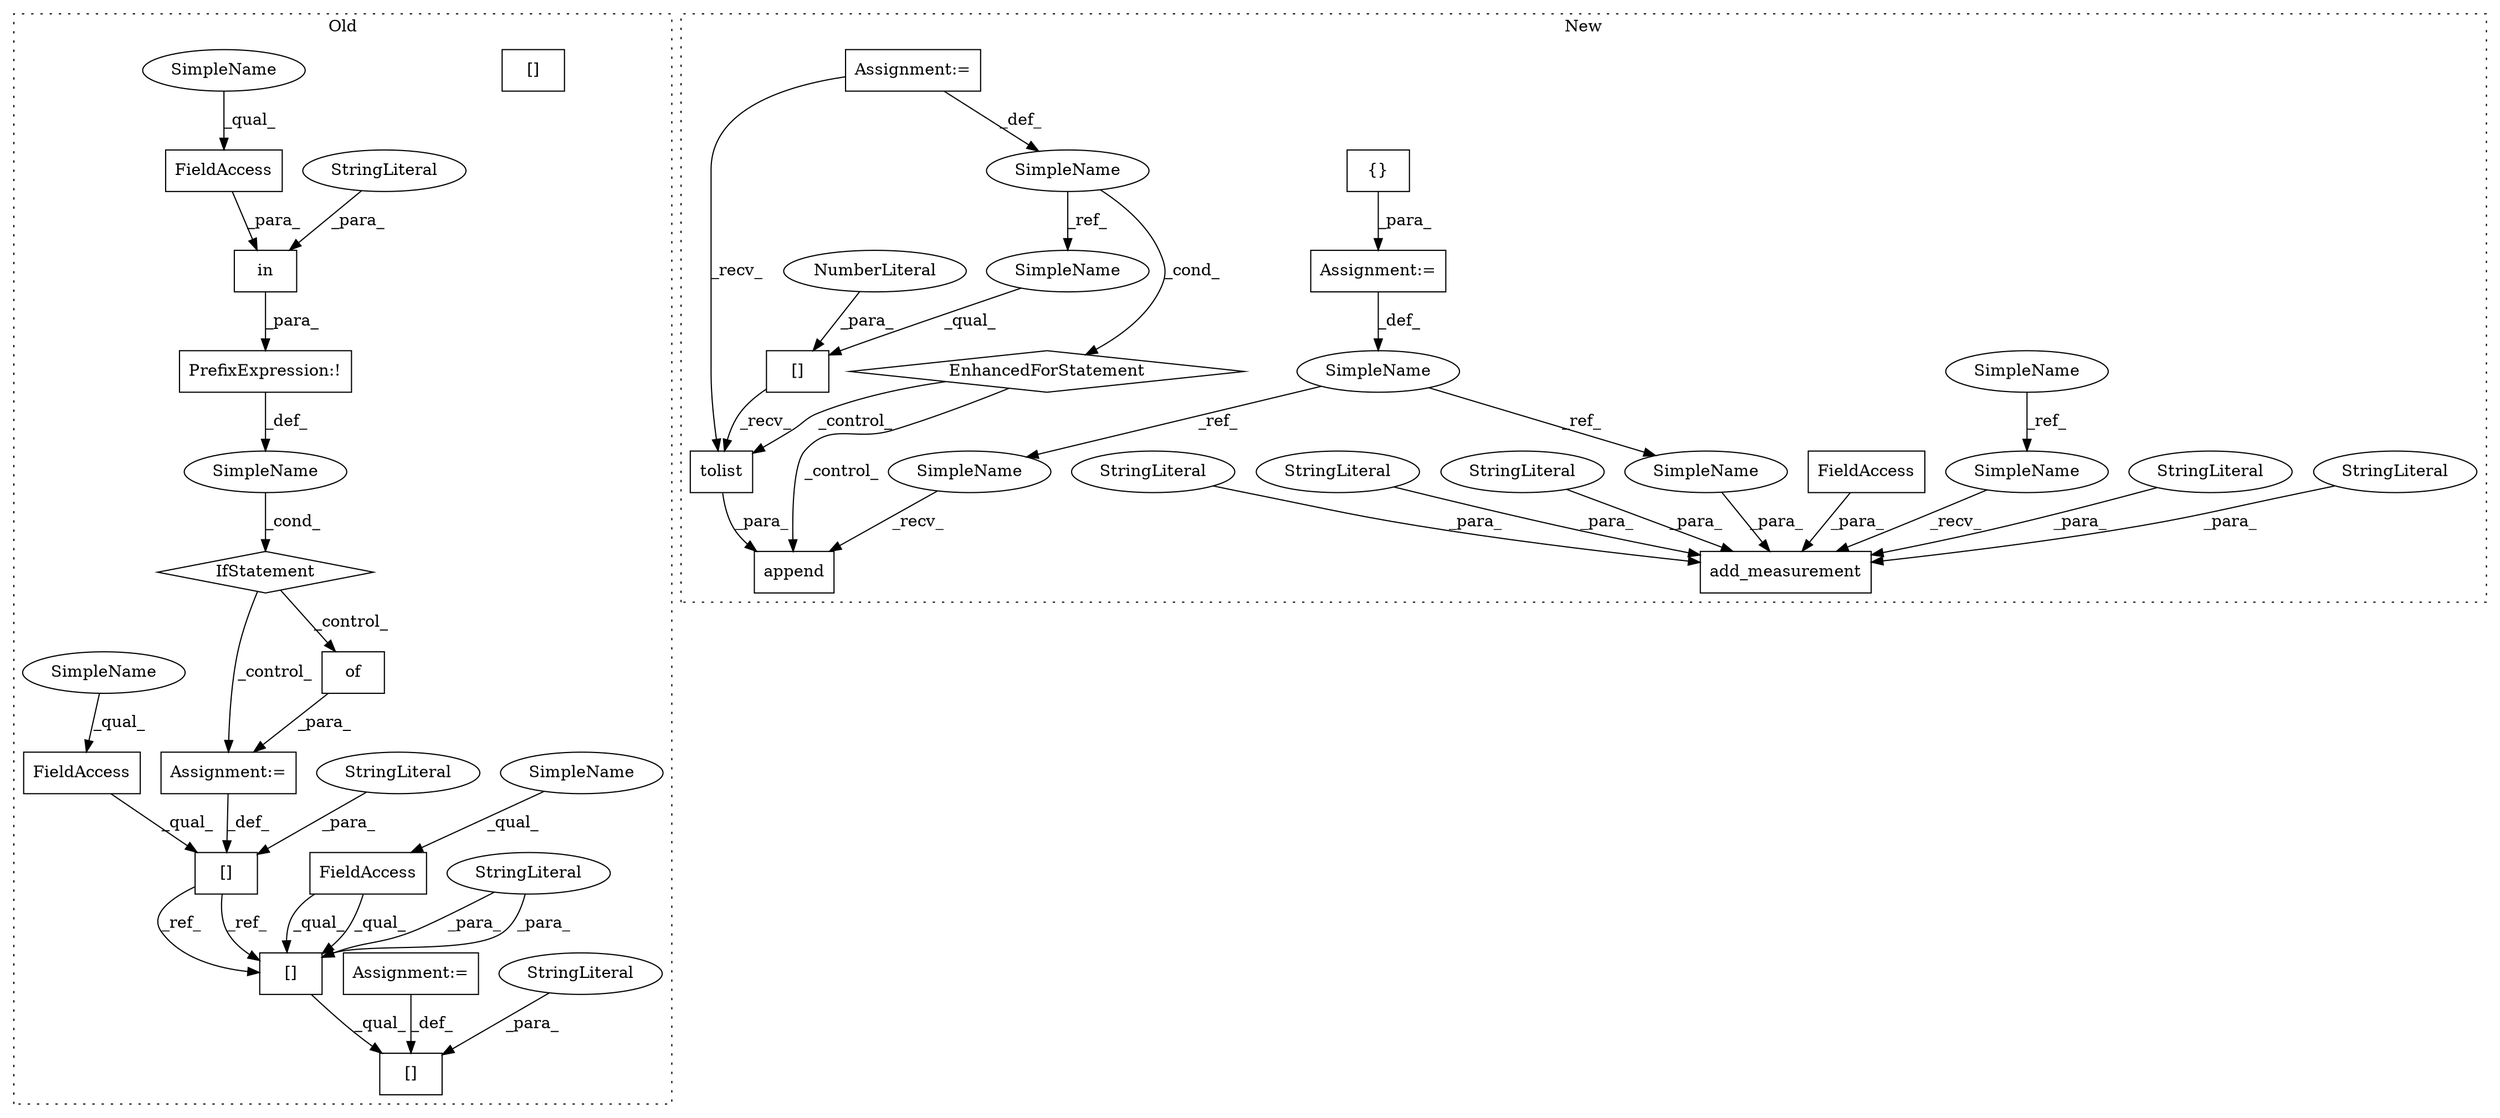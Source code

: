 digraph G {
subgraph cluster0 {
1 [label="of" a="32" s="6259" l="4" shape="box"];
3 [label="[]" a="2" s="6212,6253" l="21,1" shape="box"];
7 [label="StringLiteral" a="45" s="6233" l="20" shape="ellipse"];
8 [label="[]" a="2" s="6415,6472" l="43,1" shape="box"];
9 [label="StringLiteral" a="45" s="6458" l="14" shape="ellipse"];
10 [label="[]" a="2" s="6415,6456" l="21,1" shape="box"];
11 [label="StringLiteral" a="45" s="6436" l="20" shape="ellipse"];
13 [label="FieldAccess" a="22" s="6212" l="20" shape="box"];
15 [label="FieldAccess" a="22" s="6415" l="20" shape="box"];
16 [label="FieldAccess" a="22" s="6179" l="20" shape="box"];
17 [label="SimpleName" a="42" s="" l="" shape="ellipse"];
18 [label="IfStatement" a="25" s="6143,6200" l="4,2" shape="diamond"];
19 [label="Assignment:=" a="7" s="6254" l="1" shape="box"];
20 [label="Assignment:=" a="7" s="6473" l="1" shape="box"];
23 [label="PrefixExpression:!" a="38" s="6147" l="1" shape="box"];
24 [label="in" a="105" s="6155" l="44" shape="box"];
25 [label="StringLiteral" a="45" s="6155" l="20" shape="ellipse"];
40 [label="SimpleName" a="42" s="6415" l="7" shape="ellipse"];
41 [label="SimpleName" a="42" s="6212" l="7" shape="ellipse"];
42 [label="SimpleName" a="42" s="6179" l="7" shape="ellipse"];
43 [label="[]" a="2" s="6415,6456" l="21,1" shape="box"];
label = "Old";
style="dotted";
}
subgraph cluster1 {
2 [label="add_measurement" a="32" s="8870,8994" l="16,1" shape="box"];
4 [label="StringLiteral" a="45" s="8966" l="6" shape="ellipse"];
5 [label="StringLiteral" a="45" s="8925" l="40" shape="ellipse"];
6 [label="StringLiteral" a="45" s="8988" l="6" shape="ellipse"];
12 [label="StringLiteral" a="45" s="8886" l="10" shape="ellipse"];
14 [label="SimpleName" a="42" s="343" l="7" shape="ellipse"];
21 [label="FieldAccess" a="22" s="8973" l="4" shape="box"];
22 [label="{}" a="4" s="1780" l="2" shape="box"];
26 [label="StringLiteral" a="45" s="8897" l="27" shape="ellipse"];
27 [label="SimpleName" a="42" s="1761" l="9" shape="ellipse"];
28 [label="append" a="32" s="8578,8599" l="7,1" shape="box"];
29 [label="SimpleName" a="42" s="8549" l="2" shape="ellipse"];
30 [label="EnhancedForStatement" a="70" s="8492,8558" l="53,2" shape="diamond"];
31 [label="[]" a="2" s="8585,8589" l="3,1" shape="box"];
32 [label="NumberLiteral" a="34" s="8588" l="1" shape="ellipse"];
33 [label="tolist" a="32" s="8591" l="8" shape="box"];
34 [label="Assignment:=" a="7" s="8492,8558" l="53,2" shape="box"];
35 [label="Assignment:=" a="7" s="1770" l="1" shape="box"];
36 [label="SimpleName" a="42" s="8585" l="2" shape="ellipse"];
37 [label="SimpleName" a="42" s="8978" l="9" shape="ellipse"];
38 [label="SimpleName" a="42" s="8568" l="9" shape="ellipse"];
39 [label="SimpleName" a="42" s="8862" l="7" shape="ellipse"];
label = "New";
style="dotted";
}
1 -> 19 [label="_para_"];
3 -> 43 [label="_ref_"];
3 -> 43 [label="_ref_"];
4 -> 2 [label="_para_"];
5 -> 2 [label="_para_"];
6 -> 2 [label="_para_"];
7 -> 3 [label="_para_"];
9 -> 8 [label="_para_"];
11 -> 43 [label="_para_"];
11 -> 43 [label="_para_"];
12 -> 2 [label="_para_"];
13 -> 3 [label="_qual_"];
14 -> 39 [label="_ref_"];
15 -> 43 [label="_qual_"];
15 -> 43 [label="_qual_"];
16 -> 24 [label="_para_"];
17 -> 18 [label="_cond_"];
18 -> 19 [label="_control_"];
18 -> 1 [label="_control_"];
19 -> 3 [label="_def_"];
20 -> 8 [label="_def_"];
21 -> 2 [label="_para_"];
22 -> 35 [label="_para_"];
23 -> 17 [label="_def_"];
24 -> 23 [label="_para_"];
25 -> 24 [label="_para_"];
26 -> 2 [label="_para_"];
27 -> 38 [label="_ref_"];
27 -> 37 [label="_ref_"];
29 -> 36 [label="_ref_"];
29 -> 30 [label="_cond_"];
30 -> 28 [label="_control_"];
30 -> 33 [label="_control_"];
31 -> 33 [label="_recv_"];
32 -> 31 [label="_para_"];
33 -> 28 [label="_para_"];
34 -> 33 [label="_recv_"];
34 -> 29 [label="_def_"];
35 -> 27 [label="_def_"];
36 -> 31 [label="_qual_"];
37 -> 2 [label="_para_"];
38 -> 28 [label="_recv_"];
39 -> 2 [label="_recv_"];
40 -> 15 [label="_qual_"];
41 -> 13 [label="_qual_"];
42 -> 16 [label="_qual_"];
43 -> 8 [label="_qual_"];
}